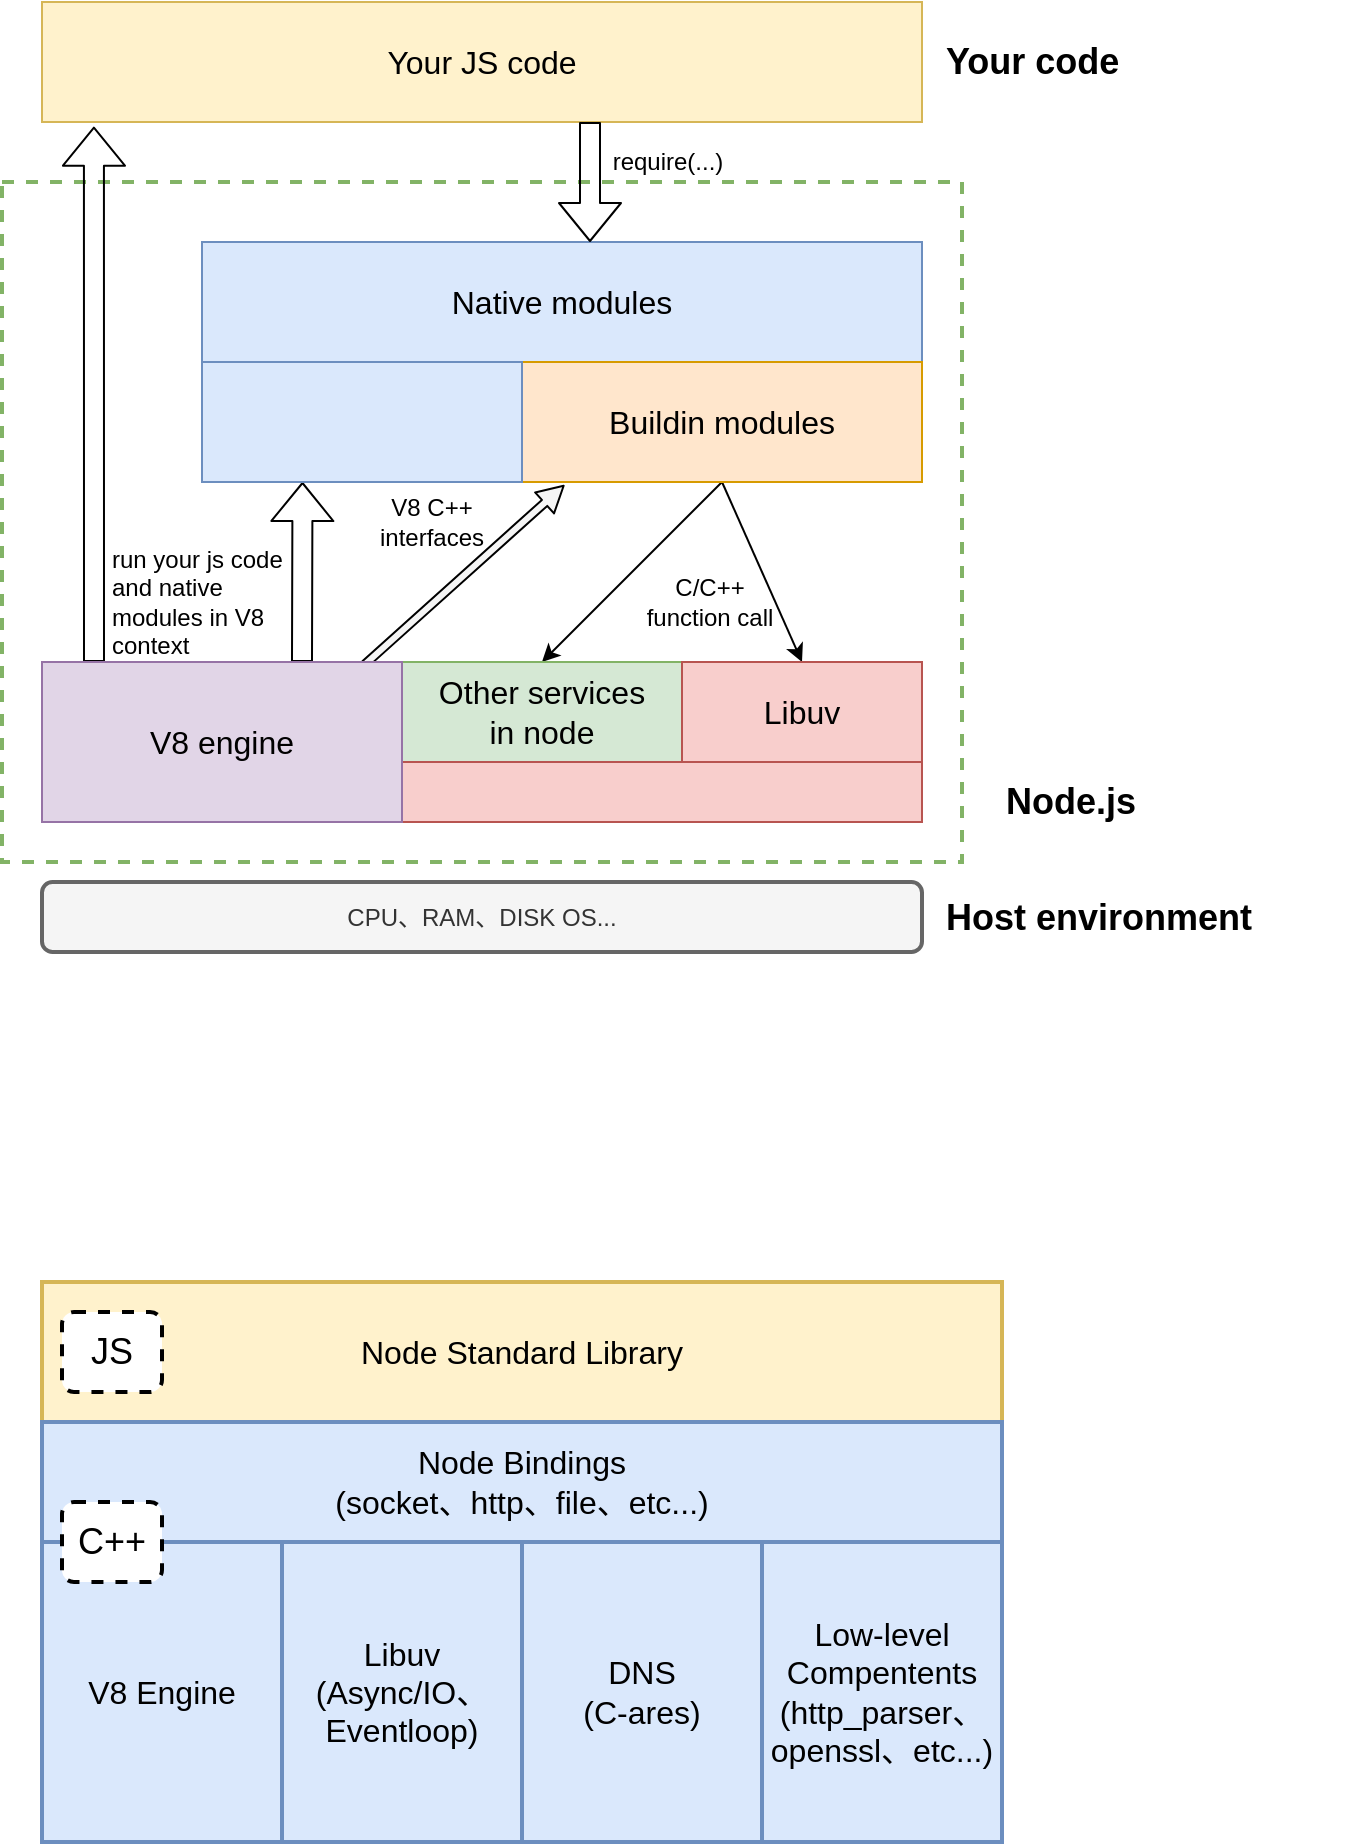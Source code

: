 <mxfile version="13.4.4" type="device" pages="4"><diagram id="u6MMmAcktnwbiEiN2Ywp" name="架构"><mxGraphModel dx="772" dy="523" grid="0" gridSize="10" guides="1" tooltips="1" connect="1" arrows="1" fold="1" page="1" pageScale="1" pageWidth="827" pageHeight="1169" math="0" shadow="0"><root><mxCell id="0"/><mxCell id="1" parent="0"/><mxCell id="fyh7LLR7gDJLr1kR-pcM-26" value="" style="rounded=0;whiteSpace=wrap;html=1;fontSize=12;dashed=1;strokeWidth=2;strokeColor=#82b366;fillColor=none;" parent="1" vertex="1"><mxGeometry x="60" y="170" width="480" height="340" as="geometry"/></mxCell><mxCell id="fyh7LLR7gDJLr1kR-pcM-18" value="" style="shape=flexArrow;endArrow=classic;html=1;fontSize=12;entryX=0.106;entryY=1.026;entryDx=0;entryDy=0;entryPerimeter=0;exitX=0.896;exitY=0.016;exitDx=0;exitDy=0;exitPerimeter=0;width=4;endSize=3.943;endWidth=9.143;fillColor=#f5f5f5;" parent="1" source="fyh7LLR7gDJLr1kR-pcM-6" target="fyh7LLR7gDJLr1kR-pcM-4" edge="1"><mxGeometry width="50" height="50" relative="1" as="geometry"><mxPoint x="310" y="400" as="sourcePoint"/><mxPoint x="360" y="350" as="targetPoint"/></mxGeometry></mxCell><mxCell id="fyh7LLR7gDJLr1kR-pcM-10" value="" style="shape=flexArrow;endArrow=classic;html=1;fontSize=16;entryX=0.059;entryY=1.039;entryDx=0;entryDy=0;entryPerimeter=0;" parent="1" target="fyh7LLR7gDJLr1kR-pcM-1" edge="1"><mxGeometry width="50" height="50" relative="1" as="geometry"><mxPoint x="106" y="410" as="sourcePoint"/><mxPoint x="160" y="350" as="targetPoint"/></mxGeometry></mxCell><mxCell id="fyh7LLR7gDJLr1kR-pcM-11" value="" style="shape=flexArrow;endArrow=classic;html=1;fontSize=16;entryX=0.1;entryY=1;entryDx=0;entryDy=0;entryPerimeter=0;" parent="1" edge="1"><mxGeometry width="50" height="50" relative="1" as="geometry"><mxPoint x="210" y="410" as="sourcePoint"/><mxPoint x="210.24" y="320.0" as="targetPoint"/></mxGeometry></mxCell><mxCell id="fyh7LLR7gDJLr1kR-pcM-1" value="Your JS code" style="rounded=0;whiteSpace=wrap;html=1;fillColor=#fff2cc;strokeColor=#d6b656;fontSize=16;" parent="1" vertex="1"><mxGeometry x="80" y="80" width="440" height="60" as="geometry"/></mxCell><mxCell id="fyh7LLR7gDJLr1kR-pcM-2" value="Native modules" style="rounded=0;whiteSpace=wrap;html=1;fillColor=#dae8fc;strokeColor=#6c8ebf;fontSize=16;" parent="1" vertex="1"><mxGeometry x="160" y="200" width="360" height="60" as="geometry"/></mxCell><mxCell id="fyh7LLR7gDJLr1kR-pcM-21" style="rounded=0;orthogonalLoop=1;jettySize=auto;html=1;exitX=0.5;exitY=1;exitDx=0;exitDy=0;entryX=0.5;entryY=0;entryDx=0;entryDy=0;fontSize=12;" parent="1" source="fyh7LLR7gDJLr1kR-pcM-4" target="fyh7LLR7gDJLr1kR-pcM-7" edge="1"><mxGeometry relative="1" as="geometry"/></mxCell><mxCell id="fyh7LLR7gDJLr1kR-pcM-22" style="edgeStyle=none;rounded=0;orthogonalLoop=1;jettySize=auto;html=1;exitX=0.5;exitY=1;exitDx=0;exitDy=0;entryX=0.5;entryY=0;entryDx=0;entryDy=0;fontSize=12;" parent="1" source="fyh7LLR7gDJLr1kR-pcM-4" target="fyh7LLR7gDJLr1kR-pcM-8" edge="1"><mxGeometry relative="1" as="geometry"/></mxCell><mxCell id="fyh7LLR7gDJLr1kR-pcM-4" value="&lt;span&gt;Buildin modules&lt;/span&gt;" style="rounded=0;whiteSpace=wrap;html=1;fillColor=#ffe6cc;strokeColor=#d79b00;fontSize=16;" parent="1" vertex="1"><mxGeometry x="320" y="260" width="200" height="60" as="geometry"/></mxCell><mxCell id="fyh7LLR7gDJLr1kR-pcM-5" value="" style="rounded=0;whiteSpace=wrap;html=1;fillColor=#dae8fc;strokeColor=#6c8ebf;fontSize=16;" parent="1" vertex="1"><mxGeometry x="160" y="260" width="160" height="60" as="geometry"/></mxCell><mxCell id="fyh7LLR7gDJLr1kR-pcM-7" value="Other services&lt;br&gt;in node" style="rounded=0;whiteSpace=wrap;html=1;fillColor=#d5e8d4;strokeColor=#82b366;fontSize=16;" parent="1" vertex="1"><mxGeometry x="260" y="410" width="140" height="50" as="geometry"/></mxCell><mxCell id="fyh7LLR7gDJLr1kR-pcM-8" value="Libuv" style="rounded=0;whiteSpace=wrap;html=1;fillColor=#f8cecc;strokeColor=#b85450;fontSize=16;" parent="1" vertex="1"><mxGeometry x="400" y="410" width="120" height="50" as="geometry"/></mxCell><mxCell id="fyh7LLR7gDJLr1kR-pcM-9" value="" style="rounded=0;whiteSpace=wrap;html=1;fillColor=#f8cecc;strokeColor=#b85450;fontSize=16;" parent="1" vertex="1"><mxGeometry x="260" y="460" width="260" height="30" as="geometry"/></mxCell><mxCell id="fyh7LLR7gDJLr1kR-pcM-6" value="V8 engine" style="rounded=0;whiteSpace=wrap;html=1;fillColor=#e1d5e7;strokeColor=#9673a6;fontSize=16;" parent="1" vertex="1"><mxGeometry x="80" y="410" width="180" height="80" as="geometry"/></mxCell><mxCell id="fyh7LLR7gDJLr1kR-pcM-12" value="run your js code and native modules in V8 context" style="text;html=1;strokeColor=none;fillColor=none;align=left;verticalAlign=middle;whiteSpace=wrap;rounded=0;fontSize=12;" parent="1" vertex="1"><mxGeometry x="113" y="350" width="97" height="60" as="geometry"/></mxCell><mxCell id="fyh7LLR7gDJLr1kR-pcM-19" value="V8 C++ interfaces" style="text;html=1;strokeColor=none;fillColor=none;align=center;verticalAlign=middle;whiteSpace=wrap;rounded=0;fontSize=12;" parent="1" vertex="1"><mxGeometry x="250" y="330" width="50" height="20" as="geometry"/></mxCell><mxCell id="fyh7LLR7gDJLr1kR-pcM-23" value="C/C++ function call" style="text;html=1;strokeColor=none;fillColor=none;align=center;verticalAlign=middle;whiteSpace=wrap;rounded=0;fontSize=12;" parent="1" vertex="1"><mxGeometry x="376" y="370" width="76" height="20" as="geometry"/></mxCell><mxCell id="fyh7LLR7gDJLr1kR-pcM-24" value="" style="shape=flexArrow;endArrow=classic;html=1;strokeColor=#000000;fontSize=12;" parent="1" edge="1"><mxGeometry width="50" height="50" relative="1" as="geometry"><mxPoint x="354" y="140" as="sourcePoint"/><mxPoint x="354" y="200" as="targetPoint"/></mxGeometry></mxCell><mxCell id="fyh7LLR7gDJLr1kR-pcM-25" value="require(...)" style="text;html=1;strokeColor=none;fillColor=none;align=center;verticalAlign=middle;whiteSpace=wrap;rounded=0;fontSize=12;" parent="1" vertex="1"><mxGeometry x="368" y="150" width="50" height="20" as="geometry"/></mxCell><mxCell id="fyh7LLR7gDJLr1kR-pcM-27" value="CPU、RAM、DISK OS..." style="rounded=1;whiteSpace=wrap;html=1;strokeWidth=2;fillColor=#f5f5f5;fontSize=12;strokeColor=#666666;fontColor=#333333;" parent="1" vertex="1"><mxGeometry x="80" y="520" width="440" height="35" as="geometry"/></mxCell><mxCell id="fyh7LLR7gDJLr1kR-pcM-28" value="Host environment" style="text;html=1;strokeColor=none;fillColor=none;align=left;verticalAlign=middle;whiteSpace=wrap;rounded=0;fontSize=18;fontStyle=1" parent="1" vertex="1"><mxGeometry x="530" y="527.5" width="180" height="20" as="geometry"/></mxCell><mxCell id="fyh7LLR7gDJLr1kR-pcM-29" value="Node.js" style="text;html=1;strokeColor=none;fillColor=none;align=left;verticalAlign=middle;whiteSpace=wrap;rounded=0;fontSize=18;fontStyle=1" parent="1" vertex="1"><mxGeometry x="560" y="470" width="180" height="20" as="geometry"/></mxCell><mxCell id="fyh7LLR7gDJLr1kR-pcM-30" value="Your code" style="text;html=1;strokeColor=none;fillColor=none;align=left;verticalAlign=middle;whiteSpace=wrap;rounded=0;fontSize=18;fontStyle=1" parent="1" vertex="1"><mxGeometry x="530" y="100" width="180" height="20" as="geometry"/></mxCell><mxCell id="fyh7LLR7gDJLr1kR-pcM-31" value="Node Standard Library" style="rounded=0;whiteSpace=wrap;html=1;fillColor=#fff2cc;strokeColor=#d6b656;fontSize=16;strokeWidth=2;" parent="1" vertex="1"><mxGeometry x="80" y="720" width="480" height="70" as="geometry"/></mxCell><mxCell id="fyh7LLR7gDJLr1kR-pcM-32" value="Node Bindings&lt;br&gt;(socket、http、file、etc...)" style="rounded=0;whiteSpace=wrap;html=1;fillColor=#dae8fc;strokeColor=#6c8ebf;fontSize=16;strokeWidth=2;" parent="1" vertex="1"><mxGeometry x="80" y="790" width="480" height="60" as="geometry"/></mxCell><mxCell id="fyh7LLR7gDJLr1kR-pcM-33" value="V8 Engine" style="rounded=0;whiteSpace=wrap;html=1;fillColor=#dae8fc;strokeColor=#6c8ebf;fontSize=16;strokeWidth=2;" parent="1" vertex="1"><mxGeometry x="80" y="850" width="120" height="150" as="geometry"/></mxCell><mxCell id="fyh7LLR7gDJLr1kR-pcM-34" value="Libuv&lt;br&gt;(Async/IO、Eventloop)" style="rounded=0;whiteSpace=wrap;html=1;fillColor=#dae8fc;strokeColor=#6c8ebf;fontSize=16;strokeWidth=2;" parent="1" vertex="1"><mxGeometry x="200" y="850" width="120" height="150" as="geometry"/></mxCell><mxCell id="fyh7LLR7gDJLr1kR-pcM-35" value="DNS&lt;br&gt;(C-ares)" style="rounded=0;whiteSpace=wrap;html=1;fillColor=#dae8fc;strokeColor=#6c8ebf;fontSize=16;strokeWidth=2;" parent="1" vertex="1"><mxGeometry x="320" y="850" width="120" height="150" as="geometry"/></mxCell><mxCell id="fyh7LLR7gDJLr1kR-pcM-36" value="Low-level Compentents&lt;br&gt;(http_parser、openssl、etc...)" style="rounded=0;whiteSpace=wrap;html=1;fillColor=#dae8fc;strokeColor=#6c8ebf;fontSize=16;strokeWidth=2;" parent="1" vertex="1"><mxGeometry x="440" y="850" width="120" height="150" as="geometry"/></mxCell><mxCell id="fyh7LLR7gDJLr1kR-pcM-38" value="JS" style="rounded=1;whiteSpace=wrap;html=1;strokeWidth=2;fontSize=18;align=center;dashed=1;" parent="1" vertex="1"><mxGeometry x="90" y="735" width="50" height="40" as="geometry"/></mxCell><mxCell id="fyh7LLR7gDJLr1kR-pcM-39" value="C++" style="rounded=1;whiteSpace=wrap;html=1;strokeWidth=2;fontSize=18;align=center;dashed=1;" parent="1" vertex="1"><mxGeometry x="90" y="830" width="50" height="40" as="geometry"/></mxCell></root></mxGraphModel></diagram><diagram id="2bZIeCxeB75gy4oVcpfS" name="模块"><mxGraphModel dx="772" dy="523" grid="0" gridSize="10" guides="1" tooltips="1" connect="1" arrows="1" fold="1" page="0" pageScale="1" pageWidth="827" pageHeight="1169" math="0" shadow="0"><root><mxCell id="spgAwG23-Eo-qCSFzOpM-0"/><mxCell id="spgAwG23-Eo-qCSFzOpM-1" parent="spgAwG23-Eo-qCSFzOpM-0"/><mxCell id="Z0pX6lVG2cN4t4dIS4H9-10" style="edgeStyle=orthogonalEdgeStyle;rounded=0;orthogonalLoop=1;jettySize=auto;html=1;exitX=0.5;exitY=1;exitDx=0;exitDy=0;entryX=0.5;entryY=0;entryDx=0;entryDy=0;fontSize=14;" parent="spgAwG23-Eo-qCSFzOpM-1" source="Z0pX6lVG2cN4t4dIS4H9-0" target="Z0pX6lVG2cN4t4dIS4H9-1" edge="1"><mxGeometry relative="1" as="geometry"/></mxCell><mxCell id="Z0pX6lVG2cN4t4dIS4H9-0" value="开始载入&lt;br style=&quot;font-size: 14px&quot;&gt;require" style="ellipse;whiteSpace=wrap;html=1;fontSize=14;fillColor=#e1d5e7;strokeColor=#9673a6;" parent="spgAwG23-Eo-qCSFzOpM-1" vertex="1"><mxGeometry x="220" y="40" width="120" height="60" as="geometry"/></mxCell><mxCell id="Z0pX6lVG2cN4t4dIS4H9-11" style="edgeStyle=orthogonalEdgeStyle;rounded=0;orthogonalLoop=1;jettySize=auto;html=1;fontSize=14;exitX=1;exitY=0.5;exitDx=0;exitDy=0;entryX=0.5;entryY=0;entryDx=0;entryDy=0;" parent="spgAwG23-Eo-qCSFzOpM-1" source="Z0pX6lVG2cN4t4dIS4H9-1" target="Z0pX6lVG2cN4t4dIS4H9-2" edge="1"><mxGeometry relative="1" as="geometry"><mxPoint x="340" y="160" as="sourcePoint"/></mxGeometry></mxCell><mxCell id="Z0pX6lVG2cN4t4dIS4H9-13" style="edgeStyle=orthogonalEdgeStyle;rounded=0;orthogonalLoop=1;jettySize=auto;html=1;exitX=1;exitY=0.5;exitDx=0;exitDy=0;entryX=0;entryY=0.5;entryDx=0;entryDy=0;fontSize=14;" parent="spgAwG23-Eo-qCSFzOpM-1" source="Z0pX6lVG2cN4t4dIS4H9-1" target="Z0pX6lVG2cN4t4dIS4H9-6" edge="1"><mxGeometry relative="1" as="geometry"><Array as="points"><mxPoint x="170" y="160"/><mxPoint x="170" y="628"/></Array></mxGeometry></mxCell><mxCell id="Z0pX6lVG2cN4t4dIS4H9-1" value="是否在&lt;br&gt;&lt;b&gt;系统缓存&lt;/b&gt;" style="rhombus;whiteSpace=wrap;html=1;fontSize=14;fillColor=#f8cecc;strokeColor=#b85450;" parent="spgAwG23-Eo-qCSFzOpM-1" vertex="1"><mxGeometry x="217.5" y="130" width="125" height="60" as="geometry"/></mxCell><mxCell id="HP2tEZTRxU986pc_QJD3-4" style="edgeStyle=orthogonalEdgeStyle;rounded=0;orthogonalLoop=1;jettySize=auto;html=1;exitX=1;exitY=0.5;exitDx=0;exitDy=0;entryX=0.5;entryY=0;entryDx=0;entryDy=0;" parent="spgAwG23-Eo-qCSFzOpM-1" source="Z0pX6lVG2cN4t4dIS4H9-2" target="HP2tEZTRxU986pc_QJD3-1" edge="1"><mxGeometry relative="1" as="geometry"/></mxCell><mxCell id="HP2tEZTRxU986pc_QJD3-25" style="edgeStyle=orthogonalEdgeStyle;rounded=0;orthogonalLoop=1;jettySize=auto;html=1;entryX=0.5;entryY=0;entryDx=0;entryDy=0;" parent="spgAwG23-Eo-qCSFzOpM-1" source="Z0pX6lVG2cN4t4dIS4H9-2" target="Z0pX6lVG2cN4t4dIS4H9-4" edge="1"><mxGeometry relative="1" as="geometry"><Array as="points"><mxPoint x="280" y="217"/></Array></mxGeometry></mxCell><mxCell id="Z0pX6lVG2cN4t4dIS4H9-2" value="是否&lt;br&gt;&lt;b&gt;原生模块&lt;/b&gt;" style="rhombus;whiteSpace=wrap;html=1;fontSize=14;fillColor=#fff2cc;strokeColor=#d6b656;" parent="spgAwG23-Eo-qCSFzOpM-1" vertex="1"><mxGeometry x="299" y="187" width="125" height="60" as="geometry"/></mxCell><mxCell id="Z0pX6lVG2cN4t4dIS4H9-17" style="edgeStyle=orthogonalEdgeStyle;rounded=0;orthogonalLoop=1;jettySize=auto;html=1;exitX=0.5;exitY=1;exitDx=0;exitDy=0;fontSize=14;" parent="spgAwG23-Eo-qCSFzOpM-1" source="Z0pX6lVG2cN4t4dIS4H9-4" target="Z0pX6lVG2cN4t4dIS4H9-5" edge="1"><mxGeometry relative="1" as="geometry"/></mxCell><mxCell id="Z0pX6lVG2cN4t4dIS4H9-4" value="加载模块" style="rounded=0;whiteSpace=wrap;html=1;fontSize=14;" parent="spgAwG23-Eo-qCSFzOpM-1" vertex="1"><mxGeometry x="220" y="450" width="120" height="40" as="geometry"/></mxCell><mxCell id="Z0pX6lVG2cN4t4dIS4H9-18" style="edgeStyle=orthogonalEdgeStyle;rounded=0;orthogonalLoop=1;jettySize=auto;html=1;exitX=0.5;exitY=1;exitDx=0;exitDy=0;entryX=0.5;entryY=0;entryDx=0;entryDy=0;fontSize=14;" parent="spgAwG23-Eo-qCSFzOpM-1" source="Z0pX6lVG2cN4t4dIS4H9-5" target="Z0pX6lVG2cN4t4dIS4H9-6" edge="1"><mxGeometry relative="1" as="geometry"/></mxCell><mxCell id="Z0pX6lVG2cN4t4dIS4H9-5" value="缓存模块" style="rounded=0;whiteSpace=wrap;html=1;fontSize=14;" parent="spgAwG23-Eo-qCSFzOpM-1" vertex="1"><mxGeometry x="220" y="522" width="120" height="40" as="geometry"/></mxCell><mxCell id="Z0pX6lVG2cN4t4dIS4H9-6" value="读取返回&lt;br&gt;exports" style="ellipse;whiteSpace=wrap;html=1;fontSize=14;fillColor=#e1d5e7;strokeColor=#9673a6;" parent="spgAwG23-Eo-qCSFzOpM-1" vertex="1"><mxGeometry x="220" y="598" width="120" height="60" as="geometry"/></mxCell><mxCell id="Z0pX6lVG2cN4t4dIS4H9-22" value="是" style="text;html=1;strokeColor=none;fillColor=none;align=center;verticalAlign=middle;whiteSpace=wrap;rounded=0;fontSize=14;" parent="spgAwG23-Eo-qCSFzOpM-1" vertex="1"><mxGeometry x="177.5" y="138" width="40" height="20" as="geometry"/></mxCell><mxCell id="HP2tEZTRxU986pc_QJD3-5" style="edgeStyle=orthogonalEdgeStyle;rounded=0;orthogonalLoop=1;jettySize=auto;html=1;exitX=1;exitY=0.5;exitDx=0;exitDy=0;entryX=0.5;entryY=0;entryDx=0;entryDy=0;" parent="spgAwG23-Eo-qCSFzOpM-1" source="HP2tEZTRxU986pc_QJD3-1" target="HP2tEZTRxU986pc_QJD3-2" edge="1"><mxGeometry relative="1" as="geometry"/></mxCell><mxCell id="HP2tEZTRxU986pc_QJD3-26" style="edgeStyle=orthogonalEdgeStyle;rounded=0;orthogonalLoop=1;jettySize=auto;html=1;exitX=0;exitY=0.5;exitDx=0;exitDy=0;entryX=0.5;entryY=0;entryDx=0;entryDy=0;" parent="spgAwG23-Eo-qCSFzOpM-1" source="HP2tEZTRxU986pc_QJD3-1" target="Z0pX6lVG2cN4t4dIS4H9-4" edge="1"><mxGeometry relative="1" as="geometry"/></mxCell><mxCell id="HP2tEZTRxU986pc_QJD3-1" value="是否&lt;br&gt;&lt;b&gt;文件模块&lt;/b&gt;" style="rhombus;whiteSpace=wrap;html=1;fontSize=14;fillColor=#d5e8d4;strokeColor=#82b366;" parent="spgAwG23-Eo-qCSFzOpM-1" vertex="1"><mxGeometry x="385" y="262" width="125" height="60" as="geometry"/></mxCell><mxCell id="HP2tEZTRxU986pc_QJD3-6" style="edgeStyle=orthogonalEdgeStyle;rounded=0;orthogonalLoop=1;jettySize=auto;html=1;exitX=1;exitY=0.5;exitDx=0;exitDy=0;entryX=0.5;entryY=0;entryDx=0;entryDy=0;" parent="spgAwG23-Eo-qCSFzOpM-1" source="HP2tEZTRxU986pc_QJD3-2" target="HP2tEZTRxU986pc_QJD3-3" edge="1"><mxGeometry relative="1" as="geometry"/></mxCell><mxCell id="HP2tEZTRxU986pc_QJD3-27" style="edgeStyle=orthogonalEdgeStyle;rounded=0;orthogonalLoop=1;jettySize=auto;html=1;exitX=0;exitY=0.5;exitDx=0;exitDy=0;entryX=0.5;entryY=0;entryDx=0;entryDy=0;" parent="spgAwG23-Eo-qCSFzOpM-1" source="HP2tEZTRxU986pc_QJD3-2" target="Z0pX6lVG2cN4t4dIS4H9-4" edge="1"><mxGeometry relative="1" as="geometry"/></mxCell><mxCell id="HP2tEZTRxU986pc_QJD3-2" value="是否&lt;br&gt;&lt;b&gt;目录模块&lt;/b&gt;" style="rhombus;whiteSpace=wrap;html=1;fontSize=14;fillColor=#dae8fc;strokeColor=#6c8ebf;" parent="spgAwG23-Eo-qCSFzOpM-1" vertex="1"><mxGeometry x="469" y="334" width="125" height="60" as="geometry"/></mxCell><mxCell id="HP2tEZTRxU986pc_QJD3-28" style="edgeStyle=orthogonalEdgeStyle;rounded=0;orthogonalLoop=1;jettySize=auto;html=1;exitX=0;exitY=0.5;exitDx=0;exitDy=0;entryX=0.5;entryY=0;entryDx=0;entryDy=0;" parent="spgAwG23-Eo-qCSFzOpM-1" source="HP2tEZTRxU986pc_QJD3-3" target="Z0pX6lVG2cN4t4dIS4H9-4" edge="1"><mxGeometry relative="1" as="geometry"/></mxCell><mxCell id="HP2tEZTRxU986pc_QJD3-3" value="是否&lt;br&gt;&lt;b&gt;node_modules&lt;br&gt;文件夹&lt;/b&gt;" style="rhombus;whiteSpace=wrap;html=1;fontSize=14;fillColor=#f5f5f5;strokeColor=#666666;fontColor=#333333;" parent="spgAwG23-Eo-qCSFzOpM-1" vertex="1"><mxGeometry x="556" y="392" width="125" height="60" as="geometry"/></mxCell><mxCell id="HP2tEZTRxU986pc_QJD3-8" value="否" style="text;html=1;strokeColor=none;fillColor=none;align=center;verticalAlign=middle;whiteSpace=wrap;rounded=0;fontSize=14;" parent="spgAwG23-Eo-qCSFzOpM-1" vertex="1"><mxGeometry x="620" y="363" width="40" height="20" as="geometry"/></mxCell><mxCell id="HP2tEZTRxU986pc_QJD3-9" value="否" style="text;html=1;strokeColor=none;fillColor=none;align=center;verticalAlign=middle;whiteSpace=wrap;rounded=0;fontSize=14;" parent="spgAwG23-Eo-qCSFzOpM-1" vertex="1"><mxGeometry x="363" y="160" width="40" height="20" as="geometry"/></mxCell><mxCell id="HP2tEZTRxU986pc_QJD3-18" value="否" style="text;html=1;strokeColor=none;fillColor=none;align=center;verticalAlign=middle;whiteSpace=wrap;rounded=0;fontSize=14;" parent="spgAwG23-Eo-qCSFzOpM-1" vertex="1"><mxGeometry x="450" y="218" width="40" height="20" as="geometry"/></mxCell><mxCell id="HP2tEZTRxU986pc_QJD3-19" value="否" style="text;html=1;strokeColor=none;fillColor=none;align=center;verticalAlign=middle;whiteSpace=wrap;rounded=0;fontSize=14;" parent="spgAwG23-Eo-qCSFzOpM-1" vertex="1"><mxGeometry x="533" y="295" width="40" height="20" as="geometry"/></mxCell><mxCell id="HP2tEZTRxU986pc_QJD3-20" value="是" style="text;html=1;strokeColor=none;fillColor=none;align=center;verticalAlign=middle;whiteSpace=wrap;rounded=0;fontSize=14;" parent="spgAwG23-Eo-qCSFzOpM-1" vertex="1"><mxGeometry x="259" y="196" width="40" height="20" as="geometry"/></mxCell><mxCell id="HP2tEZTRxU986pc_QJD3-21" value="是" style="text;html=1;strokeColor=none;fillColor=none;align=center;verticalAlign=middle;whiteSpace=wrap;rounded=0;fontSize=14;" parent="spgAwG23-Eo-qCSFzOpM-1" vertex="1"><mxGeometry x="345" y="272" width="40" height="20" as="geometry"/></mxCell><mxCell id="HP2tEZTRxU986pc_QJD3-22" value="是" style="text;html=1;strokeColor=none;fillColor=none;align=center;verticalAlign=middle;whiteSpace=wrap;rounded=0;fontSize=14;" parent="spgAwG23-Eo-qCSFzOpM-1" vertex="1"><mxGeometry x="427.5" y="343" width="40" height="20" as="geometry"/></mxCell><mxCell id="HP2tEZTRxU986pc_QJD3-23" value="是" style="text;html=1;strokeColor=none;fillColor=none;align=center;verticalAlign=middle;whiteSpace=wrap;rounded=0;fontSize=14;" parent="spgAwG23-Eo-qCSFzOpM-1" vertex="1"><mxGeometry x="516" y="402" width="40" height="20" as="geometry"/></mxCell></root></mxGraphModel></diagram><diagram id="NSK_dENzZRi9Io2FdMdG" name="事件驱动"><mxGraphModel dx="1412" dy="523" grid="0" gridSize="10" guides="1" tooltips="1" connect="1" arrows="1" fold="1" page="0" pageScale="1" pageWidth="827" pageHeight="1169" math="0" shadow="0"><root><mxCell id="yMN4IB_KqSf1SUMg6TVL-0"/><mxCell id="yMN4IB_KqSf1SUMg6TVL-1" parent="yMN4IB_KqSf1SUMg6TVL-0"/><mxCell id="yMN4IB_KqSf1SUMg6TVL-2" value="&lt;b&gt;Application&lt;br&gt;应用程序&lt;/b&gt;&lt;br&gt;&lt;font style=&quot;font-size: 12px&quot;&gt;（js代码|原生库）&lt;/font&gt;" style="rounded=1;whiteSpace=wrap;html=1;fontSize=16;fillColor=#fff2cc;strokeColor=#d6b656;" vertex="1" parent="yMN4IB_KqSf1SUMg6TVL-1"><mxGeometry x="-10" y="80" width="120" height="65" as="geometry"/></mxCell><mxCell id="yMN4IB_KqSf1SUMg6TVL-3" value="V8 engine" style="rounded=1;whiteSpace=wrap;html=1;fontSize=16;fillColor=#e1d5e7;strokeColor=#9673a6;fontStyle=1" vertex="1" parent="yMN4IB_KqSf1SUMg6TVL-1"><mxGeometry x="-10" y="230" width="120" height="120" as="geometry"/></mxCell><mxCell id="yMN4IB_KqSf1SUMg6TVL-4" value="Node.js&lt;br&gt;Bindings&lt;br&gt;胶水层&lt;br&gt;（Node API）" style="rounded=1;whiteSpace=wrap;html=1;fontSize=16;fillColor=#d5e8d4;strokeColor=#82b366;fontStyle=1" vertex="1" parent="yMN4IB_KqSf1SUMg6TVL-1"><mxGeometry x="160" y="80" width="110" height="270" as="geometry"/></mxCell><mxCell id="yMN4IB_KqSf1SUMg6TVL-5" value="" style="rounded=1;whiteSpace=wrap;html=1;fontSize=16;fillColor=#f8cecc;strokeColor=#b85450;" vertex="1" parent="yMN4IB_KqSf1SUMg6TVL-1"><mxGeometry x="320" y="80" width="530" height="270" as="geometry"/></mxCell><mxCell id="yMN4IB_KqSf1SUMg6TVL-12" value="事件队列&lt;br&gt;Event Queue" style="text;html=1;strokeColor=none;fillColor=none;align=center;verticalAlign=middle;whiteSpace=wrap;rounded=0;dashed=1;fontSize=16;" vertex="1" parent="yMN4IB_KqSf1SUMg6TVL-1"><mxGeometry x="325" y="127.5" width="130" height="20" as="geometry"/></mxCell><mxCell id="yMN4IB_KqSf1SUMg6TVL-24" value="file system" style="rounded=0;whiteSpace=wrap;html=1;fontSize=12;dashed=1;" vertex="1" parent="yMN4IB_KqSf1SUMg6TVL-1"><mxGeometry x="740" y="160" width="80" height="30" as="geometry"/></mxCell><mxCell id="yMN4IB_KqSf1SUMg6TVL-25" value="network" style="rounded=0;whiteSpace=wrap;html=1;fontSize=12;dashed=1;" vertex="1" parent="yMN4IB_KqSf1SUMg6TVL-1"><mxGeometry x="740" y="190" width="80" height="30" as="geometry"/></mxCell><mxCell id="yMN4IB_KqSf1SUMg6TVL-26" value="process" style="rounded=0;whiteSpace=wrap;html=1;fontSize=12;dashed=1;" vertex="1" parent="yMN4IB_KqSf1SUMg6TVL-1"><mxGeometry x="740" y="220" width="80" height="30" as="geometry"/></mxCell><mxCell id="yMN4IB_KqSf1SUMg6TVL-27" value="" style="rounded=0;whiteSpace=wrap;html=1;fontSize=16;dashed=1;" vertex="1" parent="yMN4IB_KqSf1SUMg6TVL-1"><mxGeometry x="740" y="250" width="80" height="30" as="geometry"/></mxCell><mxCell id="yMN4IB_KqSf1SUMg6TVL-28" value="" style="rounded=0;whiteSpace=wrap;html=1;fontSize=16;dashed=1;" vertex="1" parent="yMN4IB_KqSf1SUMg6TVL-1"><mxGeometry x="740" y="280" width="80" height="30" as="geometry"/></mxCell><mxCell id="yMN4IB_KqSf1SUMg6TVL-29" value="" style="rounded=0;whiteSpace=wrap;html=1;fontSize=16;dashed=1;" vertex="1" parent="yMN4IB_KqSf1SUMg6TVL-1"><mxGeometry x="740" y="310" width="80" height="30" as="geometry"/></mxCell><mxCell id="yMN4IB_KqSf1SUMg6TVL-30" value="工作线程&lt;br&gt;Worker Threads&amp;nbsp;" style="text;html=1;strokeColor=none;align=center;verticalAlign=middle;whiteSpace=wrap;rounded=0;dashed=1;fontSize=16;" vertex="1" parent="yMN4IB_KqSf1SUMg6TVL-1"><mxGeometry x="715" y="127.5" width="130" height="20" as="geometry"/></mxCell><mxCell id="yMN4IB_KqSf1SUMg6TVL-31" value="Libuv&lt;br&gt;异步IO" style="text;html=1;strokeColor=none;fillColor=none;align=center;verticalAlign=middle;whiteSpace=wrap;rounded=0;shadow=0;dashed=1;sketch=0;fontSize=16;fontStyle=1" vertex="1" parent="yMN4IB_KqSf1SUMg6TVL-1"><mxGeometry x="514" y="100" width="105" height="20" as="geometry"/></mxCell><mxCell id="yMN4IB_KqSf1SUMg6TVL-32" value="" style="group" vertex="1" connectable="0" parent="yMN4IB_KqSf1SUMg6TVL-1"><mxGeometry x="500" y="170" width="133" height="144" as="geometry"/></mxCell><mxCell id="yMN4IB_KqSf1SUMg6TVL-20" value="" style="html=1;shadow=0;dashed=0;align=center;verticalAlign=middle;shape=mxgraph.arrows2.uTurnArrow;dy=3.57;arrowHead=14.28;dx2=14.86;sketch=0;strokeWidth=1;fontSize=16;direction=north;" vertex="1" parent="yMN4IB_KqSf1SUMg6TVL-32"><mxGeometry y="84" width="130" height="60" as="geometry"/></mxCell><mxCell id="yMN4IB_KqSf1SUMg6TVL-21" value="" style="html=1;shadow=0;dashed=0;align=center;verticalAlign=middle;shape=mxgraph.arrows2.uTurnArrow;dy=3.57;arrowHead=14.28;dx2=14.86;sketch=0;strokeWidth=1;fontSize=16;direction=north;flipV=1;flipH=1;" vertex="1" parent="yMN4IB_KqSf1SUMg6TVL-32"><mxGeometry x="3" width="130" height="60" as="geometry"/></mxCell><mxCell id="yMN4IB_KqSf1SUMg6TVL-23" value="事件循环Event Loop" style="text;html=1;strokeColor=none;fillColor=none;align=center;verticalAlign=middle;whiteSpace=wrap;rounded=0;shadow=0;dashed=1;sketch=0;fontSize=16;" vertex="1" parent="yMN4IB_KqSf1SUMg6TVL-32"><mxGeometry x="15" y="64" width="100" height="20" as="geometry"/></mxCell><mxCell id="yMN4IB_KqSf1SUMg6TVL-33" value="" style="shape=flexArrow;endArrow=classic;html=1;fontSize=16;" edge="1" parent="yMN4IB_KqSf1SUMg6TVL-1"><mxGeometry width="50" height="50" relative="1" as="geometry"><mxPoint x="20" y="150" as="sourcePoint"/><mxPoint x="20" y="220" as="targetPoint"/></mxGeometry></mxCell><mxCell id="yMN4IB_KqSf1SUMg6TVL-34" value="" style="shape=flexArrow;endArrow=classic;html=1;fontSize=16;" edge="1" parent="yMN4IB_KqSf1SUMg6TVL-1"><mxGeometry width="50" height="50" relative="1" as="geometry"><mxPoint x="70" y="220" as="sourcePoint"/><mxPoint x="70" y="150" as="targetPoint"/></mxGeometry></mxCell><mxCell id="yMN4IB_KqSf1SUMg6TVL-35" value="" style="shape=flexArrow;endArrow=classic;html=1;fontSize=16;fillColor=#ffffff;" edge="1" parent="yMN4IB_KqSf1SUMg6TVL-1"><mxGeometry width="50" height="50" relative="1" as="geometry"><mxPoint x="120" y="267" as="sourcePoint"/><mxPoint x="310" y="267.16" as="targetPoint"/></mxGeometry></mxCell><mxCell id="yMN4IB_KqSf1SUMg6TVL-36" value="" style="shape=flexArrow;endArrow=classic;html=1;fontSize=16;fillColor=#ffffff;" edge="1" parent="yMN4IB_KqSf1SUMg6TVL-1"><mxGeometry width="50" height="50" relative="1" as="geometry"><mxPoint x="310.0" y="303.16" as="sourcePoint"/><mxPoint x="120" y="303" as="targetPoint"/></mxGeometry></mxCell><mxCell id="yMN4IB_KqSf1SUMg6TVL-37" value="" style="group" vertex="1" connectable="0" parent="yMN4IB_KqSf1SUMg6TVL-1"><mxGeometry x="350" y="160" width="80" height="180" as="geometry"/></mxCell><mxCell id="yMN4IB_KqSf1SUMg6TVL-6" value="" style="rounded=0;whiteSpace=wrap;html=1;fontSize=16;dashed=1;" vertex="1" parent="yMN4IB_KqSf1SUMg6TVL-37"><mxGeometry width="80" height="30" as="geometry"/></mxCell><mxCell id="yMN4IB_KqSf1SUMg6TVL-7" value="" style="rounded=0;whiteSpace=wrap;html=1;fontSize=16;dashed=1;" vertex="1" parent="yMN4IB_KqSf1SUMg6TVL-37"><mxGeometry y="30" width="80" height="30" as="geometry"/></mxCell><mxCell id="yMN4IB_KqSf1SUMg6TVL-8" value="" style="rounded=0;whiteSpace=wrap;html=1;fontSize=16;dashed=1;" vertex="1" parent="yMN4IB_KqSf1SUMg6TVL-37"><mxGeometry y="60" width="80" height="30" as="geometry"/></mxCell><mxCell id="yMN4IB_KqSf1SUMg6TVL-9" value="" style="rounded=0;whiteSpace=wrap;html=1;fontSize=16;dashed=1;" vertex="1" parent="yMN4IB_KqSf1SUMg6TVL-37"><mxGeometry y="90" width="80" height="30" as="geometry"/></mxCell><mxCell id="yMN4IB_KqSf1SUMg6TVL-10" value="" style="rounded=0;whiteSpace=wrap;html=1;fontSize=16;dashed=1;" vertex="1" parent="yMN4IB_KqSf1SUMg6TVL-37"><mxGeometry y="120" width="80" height="30" as="geometry"/></mxCell><mxCell id="yMN4IB_KqSf1SUMg6TVL-11" value="" style="rounded=0;whiteSpace=wrap;html=1;fontSize=16;dashed=1;" vertex="1" parent="yMN4IB_KqSf1SUMg6TVL-37"><mxGeometry y="150" width="80" height="30" as="geometry"/></mxCell><mxCell id="yMN4IB_KqSf1SUMg6TVL-39" value="" style="shape=flexArrow;endArrow=classic;html=1;fontSize=16;fillColor=#ffffff;" edge="1" parent="yMN4IB_KqSf1SUMg6TVL-1"><mxGeometry width="50" height="50" relative="1" as="geometry"><mxPoint x="443" y="200.0" as="sourcePoint"/><mxPoint x="500" y="200" as="targetPoint"/></mxGeometry></mxCell><mxCell id="yMN4IB_KqSf1SUMg6TVL-40" value="" style="shape=flexArrow;endArrow=classic;html=1;fontSize=16;fillColor=#ffffff;" edge="1" parent="yMN4IB_KqSf1SUMg6TVL-1"><mxGeometry width="50" height="50" relative="1" as="geometry"><mxPoint x="633" y="200.0" as="sourcePoint"/><mxPoint x="738" y="200" as="targetPoint"/></mxGeometry></mxCell><mxCell id="yMN4IB_KqSf1SUMg6TVL-41" value="" style="shape=flexArrow;endArrow=classic;html=1;fontSize=16;fillColor=#ffffff;" edge="1" parent="yMN4IB_KqSf1SUMg6TVL-1"><mxGeometry width="50" height="50" relative="1" as="geometry"><mxPoint x="738" y="280" as="sourcePoint"/><mxPoint x="633" y="280.0" as="targetPoint"/></mxGeometry></mxCell><mxCell id="yMN4IB_KqSf1SUMg6TVL-42" value="" style="shape=flexArrow;endArrow=classic;html=1;fontSize=16;fillColor=#ffffff;" edge="1" parent="yMN4IB_KqSf1SUMg6TVL-1"><mxGeometry width="50" height="50" relative="1" as="geometry"><mxPoint x="500" y="280" as="sourcePoint"/><mxPoint x="443" y="280.0" as="targetPoint"/></mxGeometry></mxCell><mxCell id="yMN4IB_KqSf1SUMg6TVL-43" value="阻塞操作&lt;br style=&quot;font-size: 12px;&quot;&gt;Blocking OP" style="text;html=1;strokeColor=none;fillColor=none;align=center;verticalAlign=middle;whiteSpace=wrap;rounded=0;shadow=0;dashed=1;sketch=0;fontSize=12;" vertex="1" parent="yMN4IB_KqSf1SUMg6TVL-1"><mxGeometry x="633" y="170" width="100" height="20" as="geometry"/></mxCell><mxCell id="yMN4IB_KqSf1SUMg6TVL-44" value="执行回调&lt;br&gt;Excute Callback" style="text;html=1;strokeColor=none;fillColor=none;align=center;verticalAlign=middle;whiteSpace=wrap;rounded=0;shadow=0;dashed=1;sketch=0;fontSize=12;" vertex="1" parent="yMN4IB_KqSf1SUMg6TVL-1"><mxGeometry x="640" y="240" width="100" height="20" as="geometry"/></mxCell></root></mxGraphModel></diagram><diagram id="C1xHatCuvX2xdp4ClQqk" name="异步IO"><mxGraphModel dx="772" dy="611" grid="0" gridSize="10" guides="1" tooltips="1" connect="1" arrows="1" fold="1" page="0" pageScale="1" pageWidth="827" pageHeight="1169" math="0" shadow="0"><root><mxCell id="_HVrCMzwmbGblyGc5EFH-0"/><mxCell id="_HVrCMzwmbGblyGc5EFH-1" parent="_HVrCMzwmbGblyGc5EFH-0"/><mxCell id="_HVrCMzwmbGblyGc5EFH-41" value="&lt;b&gt;事件循环&lt;/b&gt;" style="rounded=1;whiteSpace=wrap;html=1;fontSize=16;strokeColor=#b85450;sketch=0;fillColor=#f8cecc;verticalAlign=top;" vertex="1" parent="_HVrCMzwmbGblyGc5EFH-1"><mxGeometry x="410" width="180" height="400" as="geometry"/></mxCell><mxCell id="_HVrCMzwmbGblyGc5EFH-40" value="&lt;b&gt;线程池&lt;/b&gt;" style="rounded=1;whiteSpace=wrap;html=1;fontSize=16;strokeColor=#6c8ebf;sketch=0;fillColor=#dae8fc;verticalAlign=top;" vertex="1" parent="_HVrCMzwmbGblyGc5EFH-1"><mxGeometry x="215" width="150" height="530" as="geometry"/></mxCell><mxCell id="_HVrCMzwmbGblyGc5EFH-39" value="&lt;b&gt;异步调用&lt;/b&gt;" style="rounded=1;whiteSpace=wrap;html=1;fontSize=16;strokeColor=#d6b656;sketch=0;fillColor=#fff2cc;verticalAlign=top;" vertex="1" parent="_HVrCMzwmbGblyGc5EFH-1"><mxGeometry x="15" width="150" height="460" as="geometry"/></mxCell><mxCell id="_HVrCMzwmbGblyGc5EFH-8" style="edgeStyle=orthogonalEdgeStyle;rounded=0;orthogonalLoop=1;jettySize=auto;html=1;exitX=0.5;exitY=1;exitDx=0;exitDy=0;entryX=0.5;entryY=0;entryDx=0;entryDy=0;fontSize=16;" edge="1" parent="_HVrCMzwmbGblyGc5EFH-1" source="_HVrCMzwmbGblyGc5EFH-2" target="_HVrCMzwmbGblyGc5EFH-3"><mxGeometry relative="1" as="geometry"/></mxCell><mxCell id="_HVrCMzwmbGblyGc5EFH-2" value="开始" style="ellipse;whiteSpace=wrap;html=1;fontSize=16;" vertex="1" parent="_HVrCMzwmbGblyGc5EFH-1"><mxGeometry x="40" y="50" width="100" height="50" as="geometry"/></mxCell><mxCell id="_HVrCMzwmbGblyGc5EFH-9" style="edgeStyle=orthogonalEdgeStyle;rounded=0;orthogonalLoop=1;jettySize=auto;html=1;exitX=0.5;exitY=1;exitDx=0;exitDy=0;entryX=0.5;entryY=0;entryDx=0;entryDy=0;fontSize=16;" edge="1" parent="_HVrCMzwmbGblyGc5EFH-1" source="_HVrCMzwmbGblyGc5EFH-3" target="_HVrCMzwmbGblyGc5EFH-4"><mxGeometry relative="1" as="geometry"/></mxCell><mxCell id="_HVrCMzwmbGblyGc5EFH-3" value="发起异步回调" style="rounded=0;whiteSpace=wrap;html=1;fontSize=16;" vertex="1" parent="_HVrCMzwmbGblyGc5EFH-1"><mxGeometry x="30" y="120" width="120" height="40" as="geometry"/></mxCell><mxCell id="_HVrCMzwmbGblyGc5EFH-10" style="edgeStyle=orthogonalEdgeStyle;rounded=0;orthogonalLoop=1;jettySize=auto;html=1;exitX=0.5;exitY=1;exitDx=0;exitDy=0;entryX=0.5;entryY=0;entryDx=0;entryDy=0;fontSize=16;" edge="1" parent="_HVrCMzwmbGblyGc5EFH-1" source="_HVrCMzwmbGblyGc5EFH-4" target="_HVrCMzwmbGblyGc5EFH-5"><mxGeometry relative="1" as="geometry"/></mxCell><mxCell id="_HVrCMzwmbGblyGc5EFH-4" value="封装请求对象" style="rounded=0;whiteSpace=wrap;html=1;fontSize=16;" vertex="1" parent="_HVrCMzwmbGblyGc5EFH-1"><mxGeometry x="30" y="180" width="120" height="40" as="geometry"/></mxCell><mxCell id="_HVrCMzwmbGblyGc5EFH-11" style="edgeStyle=orthogonalEdgeStyle;rounded=0;orthogonalLoop=1;jettySize=auto;html=1;exitX=0.5;exitY=1;exitDx=0;exitDy=0;entryX=0.5;entryY=0;entryDx=0;entryDy=0;fontSize=16;" edge="1" parent="_HVrCMzwmbGblyGc5EFH-1" source="_HVrCMzwmbGblyGc5EFH-5" target="_HVrCMzwmbGblyGc5EFH-6"><mxGeometry relative="1" as="geometry"/></mxCell><mxCell id="_HVrCMzwmbGblyGc5EFH-5" value="设置参数和&lt;br&gt;回调函数" style="rounded=0;whiteSpace=wrap;html=1;fontSize=16;" vertex="1" parent="_HVrCMzwmbGblyGc5EFH-1"><mxGeometry x="30" y="240" width="120" height="50" as="geometry"/></mxCell><mxCell id="_HVrCMzwmbGblyGc5EFH-12" style="edgeStyle=orthogonalEdgeStyle;rounded=0;orthogonalLoop=1;jettySize=auto;html=1;exitX=0.5;exitY=1;exitDx=0;exitDy=0;entryX=0.5;entryY=0;entryDx=0;entryDy=0;fontSize=16;" edge="1" parent="_HVrCMzwmbGblyGc5EFH-1" source="_HVrCMzwmbGblyGc5EFH-6" target="_HVrCMzwmbGblyGc5EFH-7"><mxGeometry relative="1" as="geometry"/></mxCell><mxCell id="_HVrCMzwmbGblyGc5EFH-38" style="edgeStyle=orthogonalEdgeStyle;rounded=0;orthogonalLoop=1;jettySize=auto;html=1;exitX=1;exitY=0.5;exitDx=0;exitDy=0;entryX=0;entryY=0.5;entryDx=0;entryDy=0;fontSize=16;" edge="1" parent="_HVrCMzwmbGblyGc5EFH-1" source="_HVrCMzwmbGblyGc5EFH-6" target="_HVrCMzwmbGblyGc5EFH-13"><mxGeometry relative="1" as="geometry"><Array as="points"><mxPoint x="190" y="335"/><mxPoint x="190" y="75"/></Array></mxGeometry></mxCell><mxCell id="_HVrCMzwmbGblyGc5EFH-6" value="将请求对象放入线程池等待执行" style="rounded=0;whiteSpace=wrap;html=1;fontSize=16;" vertex="1" parent="_HVrCMzwmbGblyGc5EFH-1"><mxGeometry x="30" y="310" width="120" height="50" as="geometry"/></mxCell><mxCell id="_HVrCMzwmbGblyGc5EFH-7" value="结束" style="ellipse;whiteSpace=wrap;html=1;fontSize=16;" vertex="1" parent="_HVrCMzwmbGblyGc5EFH-1"><mxGeometry x="40" y="380" width="100" height="50" as="geometry"/></mxCell><mxCell id="_HVrCMzwmbGblyGc5EFH-21" style="edgeStyle=orthogonalEdgeStyle;rounded=0;orthogonalLoop=1;jettySize=auto;html=1;exitX=0.5;exitY=1;exitDx=0;exitDy=0;entryX=0.5;entryY=0;entryDx=0;entryDy=0;fontSize=16;" edge="1" parent="_HVrCMzwmbGblyGc5EFH-1" source="_HVrCMzwmbGblyGc5EFH-13" target="_HVrCMzwmbGblyGc5EFH-14"><mxGeometry relative="1" as="geometry"/></mxCell><mxCell id="_HVrCMzwmbGblyGc5EFH-13" value="开始" style="ellipse;whiteSpace=wrap;html=1;fontSize=16;" vertex="1" parent="_HVrCMzwmbGblyGc5EFH-1"><mxGeometry x="240" y="50" width="100" height="50" as="geometry"/></mxCell><mxCell id="_HVrCMzwmbGblyGc5EFH-22" style="edgeStyle=orthogonalEdgeStyle;rounded=0;orthogonalLoop=1;jettySize=auto;html=1;exitX=0.5;exitY=1;exitDx=0;exitDy=0;entryX=0.5;entryY=0;entryDx=0;entryDy=0;fontSize=16;" edge="1" parent="_HVrCMzwmbGblyGc5EFH-1" source="_HVrCMzwmbGblyGc5EFH-14" target="_HVrCMzwmbGblyGc5EFH-15"><mxGeometry relative="1" as="geometry"/></mxCell><mxCell id="_HVrCMzwmbGblyGc5EFH-14" value="线程可用" style="rounded=0;whiteSpace=wrap;html=1;fontSize=16;" vertex="1" parent="_HVrCMzwmbGblyGc5EFH-1"><mxGeometry x="230" y="120" width="120" height="40" as="geometry"/></mxCell><mxCell id="_HVrCMzwmbGblyGc5EFH-23" style="edgeStyle=orthogonalEdgeStyle;rounded=0;orthogonalLoop=1;jettySize=auto;html=1;exitX=0.5;exitY=1;exitDx=0;exitDy=0;fontSize=16;" edge="1" parent="_HVrCMzwmbGblyGc5EFH-1" source="_HVrCMzwmbGblyGc5EFH-15" target="_HVrCMzwmbGblyGc5EFH-17"><mxGeometry relative="1" as="geometry"/></mxCell><mxCell id="_HVrCMzwmbGblyGc5EFH-15" value="执行请求对象&lt;br&gt;中的IO操作" style="rounded=0;whiteSpace=wrap;html=1;fontSize=16;" vertex="1" parent="_HVrCMzwmbGblyGc5EFH-1"><mxGeometry x="230" y="180" width="120" height="50" as="geometry"/></mxCell><mxCell id="_HVrCMzwmbGblyGc5EFH-24" style="edgeStyle=orthogonalEdgeStyle;rounded=0;orthogonalLoop=1;jettySize=auto;html=1;exitX=0.5;exitY=1;exitDx=0;exitDy=0;entryX=0.5;entryY=0;entryDx=0;entryDy=0;fontSize=16;" edge="1" parent="_HVrCMzwmbGblyGc5EFH-1" source="_HVrCMzwmbGblyGc5EFH-17" target="_HVrCMzwmbGblyGc5EFH-18"><mxGeometry relative="1" as="geometry"/></mxCell><mxCell id="_HVrCMzwmbGblyGc5EFH-17" value="执行结果放入请求对象中" style="rounded=0;whiteSpace=wrap;html=1;fontSize=16;" vertex="1" parent="_HVrCMzwmbGblyGc5EFH-1"><mxGeometry x="230" y="250" width="120" height="50" as="geometry"/></mxCell><mxCell id="_HVrCMzwmbGblyGc5EFH-25" style="edgeStyle=orthogonalEdgeStyle;rounded=0;orthogonalLoop=1;jettySize=auto;html=1;exitX=0.5;exitY=1;exitDx=0;exitDy=0;entryX=0.5;entryY=0;entryDx=0;entryDy=0;fontSize=16;" edge="1" parent="_HVrCMzwmbGblyGc5EFH-1" source="_HVrCMzwmbGblyGc5EFH-18" target="_HVrCMzwmbGblyGc5EFH-19"><mxGeometry relative="1" as="geometry"/></mxCell><mxCell id="_HVrCMzwmbGblyGc5EFH-37" style="edgeStyle=orthogonalEdgeStyle;rounded=0;orthogonalLoop=1;jettySize=auto;html=1;exitX=1;exitY=0.5;exitDx=0;exitDy=0;entryX=0;entryY=0.5;entryDx=0;entryDy=0;fontSize=16;" edge="1" parent="_HVrCMzwmbGblyGc5EFH-1" source="_HVrCMzwmbGblyGc5EFH-18" target="_HVrCMzwmbGblyGc5EFH-31"><mxGeometry relative="1" as="geometry"/></mxCell><mxCell id="_HVrCMzwmbGblyGc5EFH-18" value="通知IOCP&lt;br&gt;调用完成" style="rounded=0;whiteSpace=wrap;html=1;fontSize=16;" vertex="1" parent="_HVrCMzwmbGblyGc5EFH-1"><mxGeometry x="230" y="320" width="120" height="50" as="geometry"/></mxCell><mxCell id="_HVrCMzwmbGblyGc5EFH-26" style="edgeStyle=orthogonalEdgeStyle;rounded=0;orthogonalLoop=1;jettySize=auto;html=1;exitX=0.5;exitY=1;exitDx=0;exitDy=0;entryX=0.5;entryY=0;entryDx=0;entryDy=0;fontSize=16;" edge="1" parent="_HVrCMzwmbGblyGc5EFH-1" source="_HVrCMzwmbGblyGc5EFH-19" target="_HVrCMzwmbGblyGc5EFH-20"><mxGeometry relative="1" as="geometry"/></mxCell><mxCell id="_HVrCMzwmbGblyGc5EFH-19" value="归还线程" style="rounded=0;whiteSpace=wrap;html=1;fontSize=16;" vertex="1" parent="_HVrCMzwmbGblyGc5EFH-1"><mxGeometry x="230" y="390" width="120" height="40" as="geometry"/></mxCell><mxCell id="_HVrCMzwmbGblyGc5EFH-20" value="结束" style="ellipse;whiteSpace=wrap;html=1;fontSize=16;" vertex="1" parent="_HVrCMzwmbGblyGc5EFH-1"><mxGeometry x="240" y="450" width="100" height="50" as="geometry"/></mxCell><mxCell id="_HVrCMzwmbGblyGc5EFH-32" style="edgeStyle=orthogonalEdgeStyle;rounded=0;orthogonalLoop=1;jettySize=auto;html=1;exitX=0.5;exitY=1;exitDx=0;exitDy=0;entryX=0.5;entryY=0;entryDx=0;entryDy=0;fontSize=16;" edge="1" parent="_HVrCMzwmbGblyGc5EFH-1" source="_HVrCMzwmbGblyGc5EFH-27" target="_HVrCMzwmbGblyGc5EFH-28"><mxGeometry relative="1" as="geometry"/></mxCell><mxCell id="_HVrCMzwmbGblyGc5EFH-27" value="开始" style="ellipse;whiteSpace=wrap;html=1;fontSize=16;" vertex="1" parent="_HVrCMzwmbGblyGc5EFH-1"><mxGeometry x="440" y="50" width="100" height="50" as="geometry"/></mxCell><mxCell id="_HVrCMzwmbGblyGc5EFH-33" style="edgeStyle=orthogonalEdgeStyle;rounded=0;orthogonalLoop=1;jettySize=auto;html=1;exitX=0.5;exitY=1;exitDx=0;exitDy=0;entryX=0.5;entryY=0;entryDx=0;entryDy=0;fontSize=16;" edge="1" parent="_HVrCMzwmbGblyGc5EFH-1" source="_HVrCMzwmbGblyGc5EFH-28" target="_HVrCMzwmbGblyGc5EFH-29"><mxGeometry relative="1" as="geometry"/></mxCell><mxCell id="_HVrCMzwmbGblyGc5EFH-28" value="创建主循环" style="rounded=0;whiteSpace=wrap;html=1;fontSize=16;" vertex="1" parent="_HVrCMzwmbGblyGc5EFH-1"><mxGeometry x="430" y="120" width="120" height="40" as="geometry"/></mxCell><mxCell id="_HVrCMzwmbGblyGc5EFH-34" style="edgeStyle=orthogonalEdgeStyle;rounded=0;orthogonalLoop=1;jettySize=auto;html=1;exitX=0.5;exitY=1;exitDx=0;exitDy=0;entryX=0.5;entryY=0;entryDx=0;entryDy=0;fontSize=16;" edge="1" parent="_HVrCMzwmbGblyGc5EFH-1" source="_HVrCMzwmbGblyGc5EFH-29" target="_HVrCMzwmbGblyGc5EFH-30"><mxGeometry relative="1" as="geometry"/></mxCell><mxCell id="_HVrCMzwmbGblyGc5EFH-29" value="从IO观察者取到可用的请求对象" style="rounded=0;whiteSpace=wrap;html=1;fontSize=16;" vertex="1" parent="_HVrCMzwmbGblyGc5EFH-1"><mxGeometry x="430" y="180" width="120" height="50" as="geometry"/></mxCell><mxCell id="_HVrCMzwmbGblyGc5EFH-35" style="edgeStyle=orthogonalEdgeStyle;rounded=0;orthogonalLoop=1;jettySize=auto;html=1;exitX=0.5;exitY=1;exitDx=0;exitDy=0;entryX=0.5;entryY=0;entryDx=0;entryDy=0;fontSize=16;" edge="1" parent="_HVrCMzwmbGblyGc5EFH-1" source="_HVrCMzwmbGblyGc5EFH-30" target="_HVrCMzwmbGblyGc5EFH-31"><mxGeometry relative="1" as="geometry"/></mxCell><mxCell id="_HVrCMzwmbGblyGc5EFH-30" value="取出回调函数和结果调用执行" style="rounded=0;whiteSpace=wrap;html=1;fontSize=16;" vertex="1" parent="_HVrCMzwmbGblyGc5EFH-1"><mxGeometry x="430" y="250" width="120" height="50" as="geometry"/></mxCell><mxCell id="_HVrCMzwmbGblyGc5EFH-36" style="edgeStyle=orthogonalEdgeStyle;rounded=0;orthogonalLoop=1;jettySize=auto;html=1;exitX=1;exitY=0.5;exitDx=0;exitDy=0;entryX=1;entryY=0.5;entryDx=0;entryDy=0;fontSize=16;" edge="1" parent="_HVrCMzwmbGblyGc5EFH-1" source="_HVrCMzwmbGblyGc5EFH-31" target="_HVrCMzwmbGblyGc5EFH-29"><mxGeometry relative="1" as="geometry"/></mxCell><mxCell id="_HVrCMzwmbGblyGc5EFH-31" value="获取完成的IO&lt;br&gt;交给IO观察者" style="rounded=0;whiteSpace=wrap;html=1;fontSize=16;" vertex="1" parent="_HVrCMzwmbGblyGc5EFH-1"><mxGeometry x="430" y="320" width="120" height="50" as="geometry"/></mxCell></root></mxGraphModel></diagram></mxfile>
